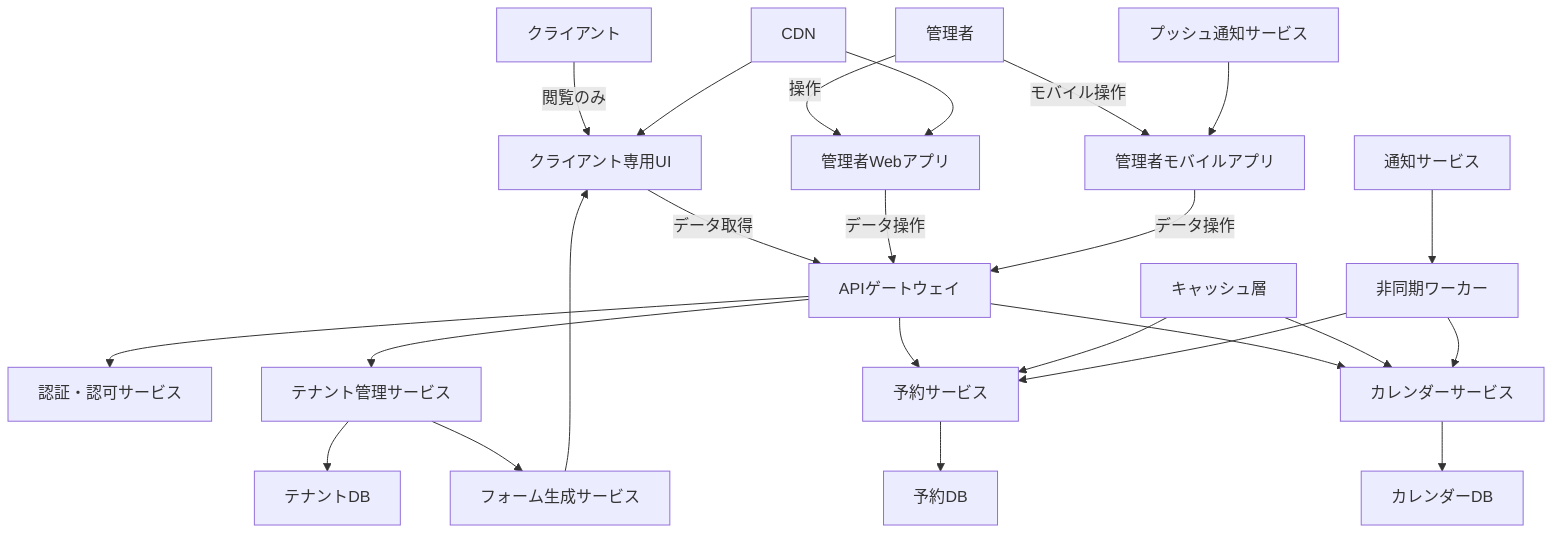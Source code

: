 graph TD
    A[クライアント] -->|閲覧のみ| B[クライアント専用UI]
    B -->|データ取得| C[APIゲートウェイ]
    D[管理者] -->|操作| E[管理者Webアプリ]
    D -->|モバイル操作| F[管理者モバイルアプリ]
    E -->|データ操作| C
    F -->|データ操作| C
    C --> G[認証・認可サービス]
    C --> H[テナント管理サービス]
    C --> I[予約サービス]
    C --> J[カレンダーサービス]
    H --> K[テナントDB]
    I --> L[予約DB]
    J --> M[カレンダーDB]
    N[フォーム生成サービス] --> B
    H --> N
    O[CDN] --> B
    O --> E
    P[キャッシュ層] --> I
    P --> J
    Q[非同期ワーカー] --> I
    Q --> J
    R[通知サービス] --> Q
    S[プッシュ通知サービス] --> F